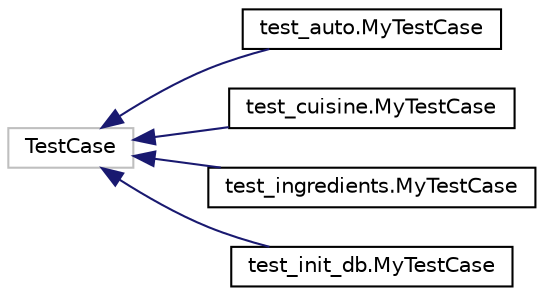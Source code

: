 digraph "Graphical Class Hierarchy"
{
 // LATEX_PDF_SIZE
  edge [fontname="Helvetica",fontsize="10",labelfontname="Helvetica",labelfontsize="10"];
  node [fontname="Helvetica",fontsize="10",shape=record];
  rankdir="LR";
  Node1 [label="TestCase",height=0.2,width=0.4,color="grey75", fillcolor="white", style="filled",tooltip=" "];
  Node1 -> Node0 [dir="back",color="midnightblue",fontsize="10",style="solid",fontname="Helvetica"];
  Node0 [label="test_auto.MyTestCase",height=0.2,width=0.4,color="black", fillcolor="white", style="filled",URL="$classtest__auto_1_1MyTestCase.html",tooltip=" "];
  Node1 -> Node3 [dir="back",color="midnightblue",fontsize="10",style="solid",fontname="Helvetica"];
  Node3 [label="test_cuisine.MyTestCase",height=0.2,width=0.4,color="black", fillcolor="white", style="filled",URL="$classtest__cuisine_1_1MyTestCase.html",tooltip=" "];
  Node1 -> Node4 [dir="back",color="midnightblue",fontsize="10",style="solid",fontname="Helvetica"];
  Node4 [label="test_ingredients.MyTestCase",height=0.2,width=0.4,color="black", fillcolor="white", style="filled",URL="$classtest__ingredients_1_1MyTestCase.html",tooltip=" "];
  Node1 -> Node5 [dir="back",color="midnightblue",fontsize="10",style="solid",fontname="Helvetica"];
  Node5 [label="test_init_db.MyTestCase",height=0.2,width=0.4,color="black", fillcolor="white", style="filled",URL="$classtest__init__db_1_1MyTestCase.html",tooltip=" "];
}
